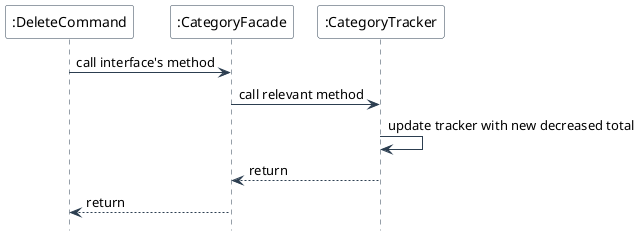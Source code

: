 @startuml
skinparam backgroundColor #FFFFFF
skinparam sequence {
    ArrowColor #2C3E50
    LifeLineBorderColor #2C3E50
    ParticipantBorderColor #2C3E50
    ParticipantBackgroundColor #FFFFFF
}
hide footbox

participant ":DeleteCommand" as DC
participant ":CategoryFacade" as CF
participant ":CategoryTracker" as CT
' participant ":CategoryData" as CD

DC -> CF: call interface's method
CF -> CT: call relevant method
CT -> CT: update tracker with new decreased total
CT --> CF: return
CF --> DC: return

@enduml
